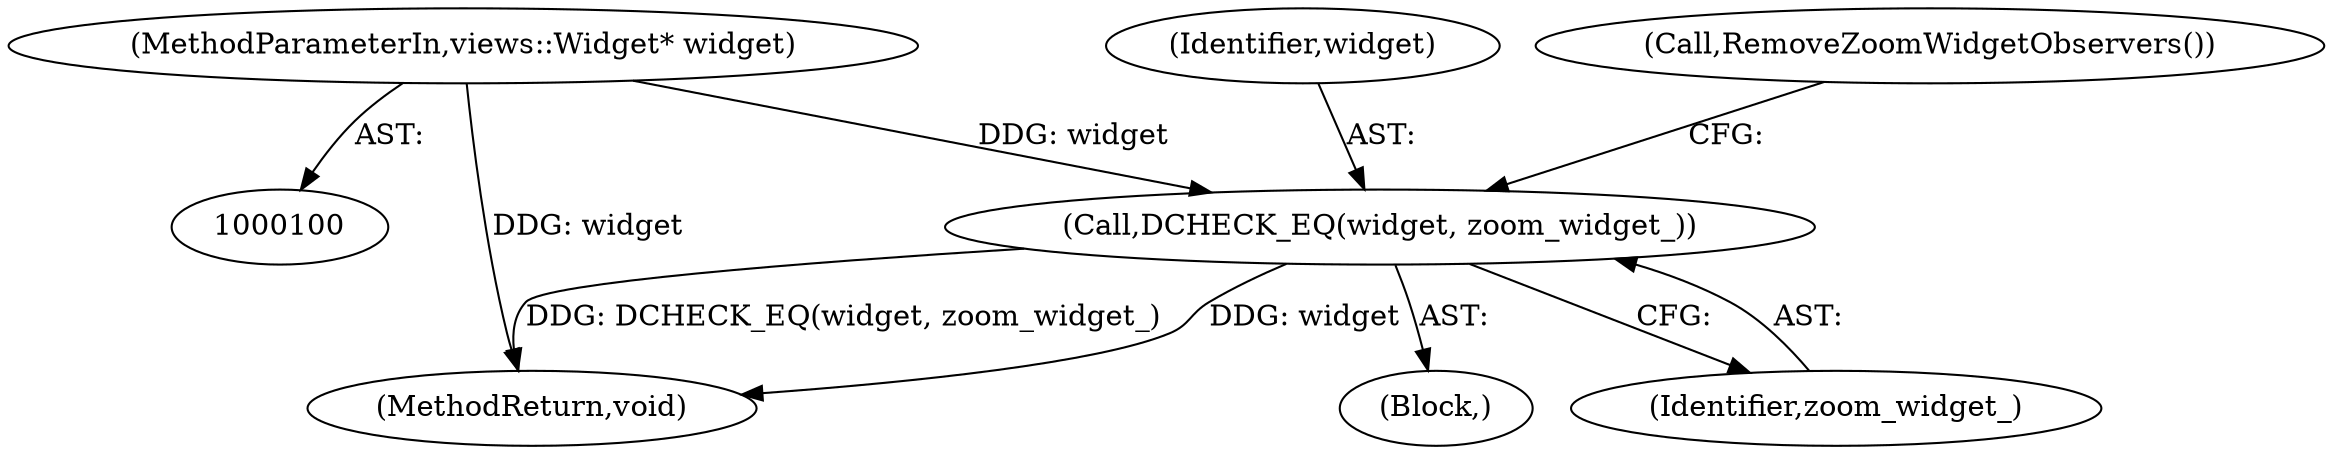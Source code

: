 digraph "1_Chrome_62b8b6e168a12263aab6b88dbef0b900cc37309f_10@pointer" {
"1000103" [label="(Call,DCHECK_EQ(widget, zoom_widget_))"];
"1000101" [label="(MethodParameterIn,views::Widget* widget)"];
"1000110" [label="(MethodReturn,void)"];
"1000103" [label="(Call,DCHECK_EQ(widget, zoom_widget_))"];
"1000102" [label="(Block,)"];
"1000104" [label="(Identifier,widget)"];
"1000106" [label="(Call,RemoveZoomWidgetObservers())"];
"1000101" [label="(MethodParameterIn,views::Widget* widget)"];
"1000105" [label="(Identifier,zoom_widget_)"];
"1000103" -> "1000102"  [label="AST: "];
"1000103" -> "1000105"  [label="CFG: "];
"1000104" -> "1000103"  [label="AST: "];
"1000105" -> "1000103"  [label="AST: "];
"1000106" -> "1000103"  [label="CFG: "];
"1000103" -> "1000110"  [label="DDG: widget"];
"1000103" -> "1000110"  [label="DDG: DCHECK_EQ(widget, zoom_widget_)"];
"1000101" -> "1000103"  [label="DDG: widget"];
"1000101" -> "1000100"  [label="AST: "];
"1000101" -> "1000110"  [label="DDG: widget"];
}
